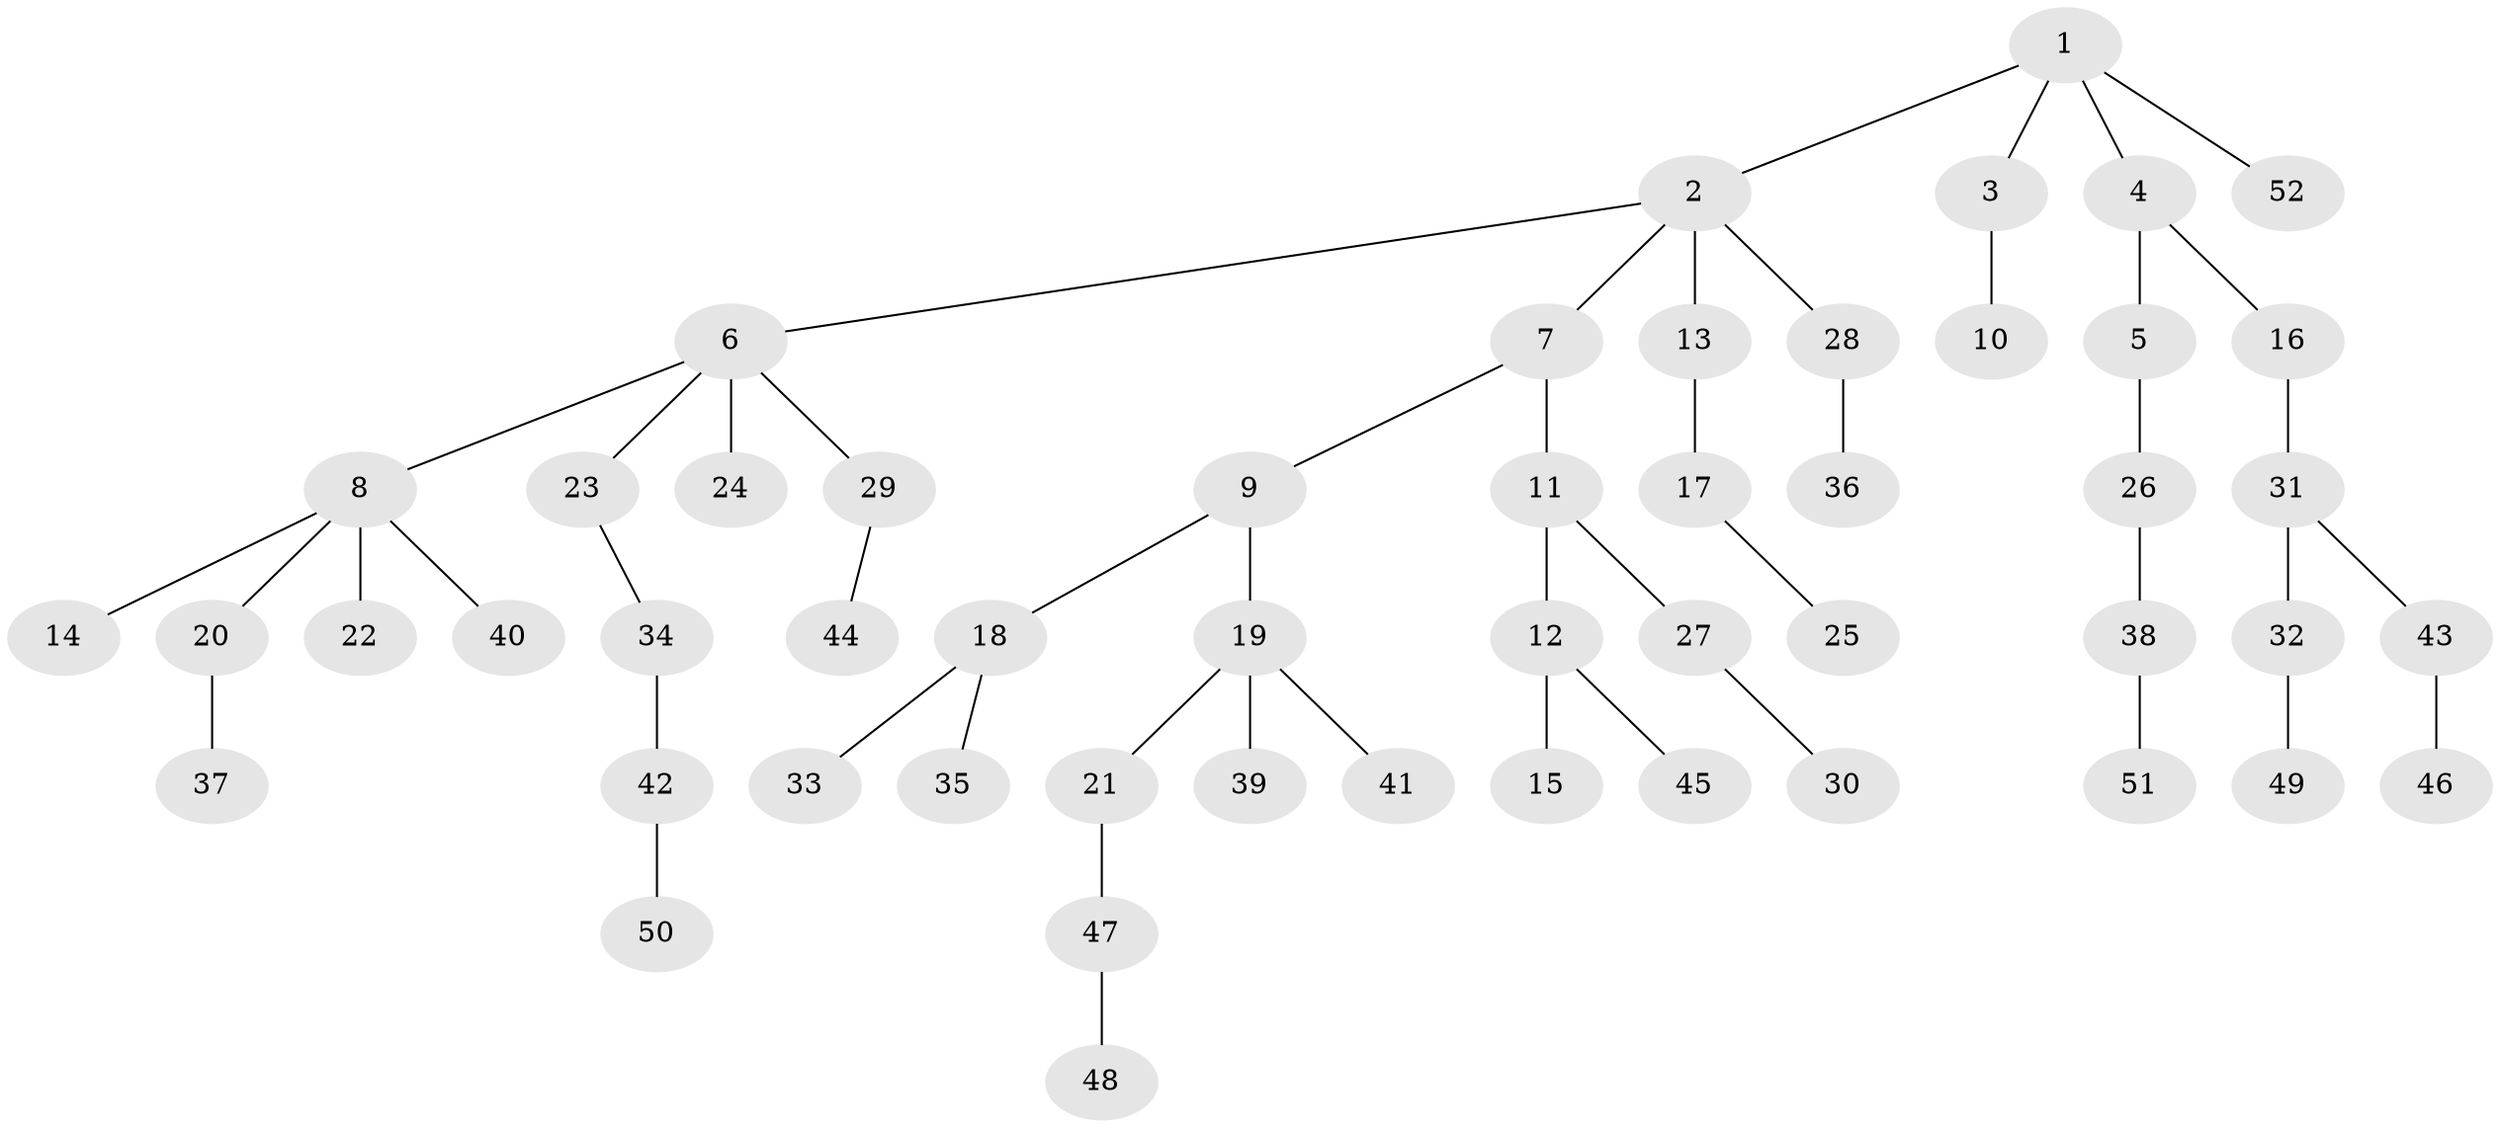 // Generated by graph-tools (version 1.1) at 2025/15/03/09/25 04:15:35]
// undirected, 52 vertices, 51 edges
graph export_dot {
graph [start="1"]
  node [color=gray90,style=filled];
  1;
  2;
  3;
  4;
  5;
  6;
  7;
  8;
  9;
  10;
  11;
  12;
  13;
  14;
  15;
  16;
  17;
  18;
  19;
  20;
  21;
  22;
  23;
  24;
  25;
  26;
  27;
  28;
  29;
  30;
  31;
  32;
  33;
  34;
  35;
  36;
  37;
  38;
  39;
  40;
  41;
  42;
  43;
  44;
  45;
  46;
  47;
  48;
  49;
  50;
  51;
  52;
  1 -- 2;
  1 -- 3;
  1 -- 4;
  1 -- 52;
  2 -- 6;
  2 -- 7;
  2 -- 13;
  2 -- 28;
  3 -- 10;
  4 -- 5;
  4 -- 16;
  5 -- 26;
  6 -- 8;
  6 -- 23;
  6 -- 24;
  6 -- 29;
  7 -- 9;
  7 -- 11;
  8 -- 14;
  8 -- 20;
  8 -- 22;
  8 -- 40;
  9 -- 18;
  9 -- 19;
  11 -- 12;
  11 -- 27;
  12 -- 15;
  12 -- 45;
  13 -- 17;
  16 -- 31;
  17 -- 25;
  18 -- 33;
  18 -- 35;
  19 -- 21;
  19 -- 39;
  19 -- 41;
  20 -- 37;
  21 -- 47;
  23 -- 34;
  26 -- 38;
  27 -- 30;
  28 -- 36;
  29 -- 44;
  31 -- 32;
  31 -- 43;
  32 -- 49;
  34 -- 42;
  38 -- 51;
  42 -- 50;
  43 -- 46;
  47 -- 48;
}

